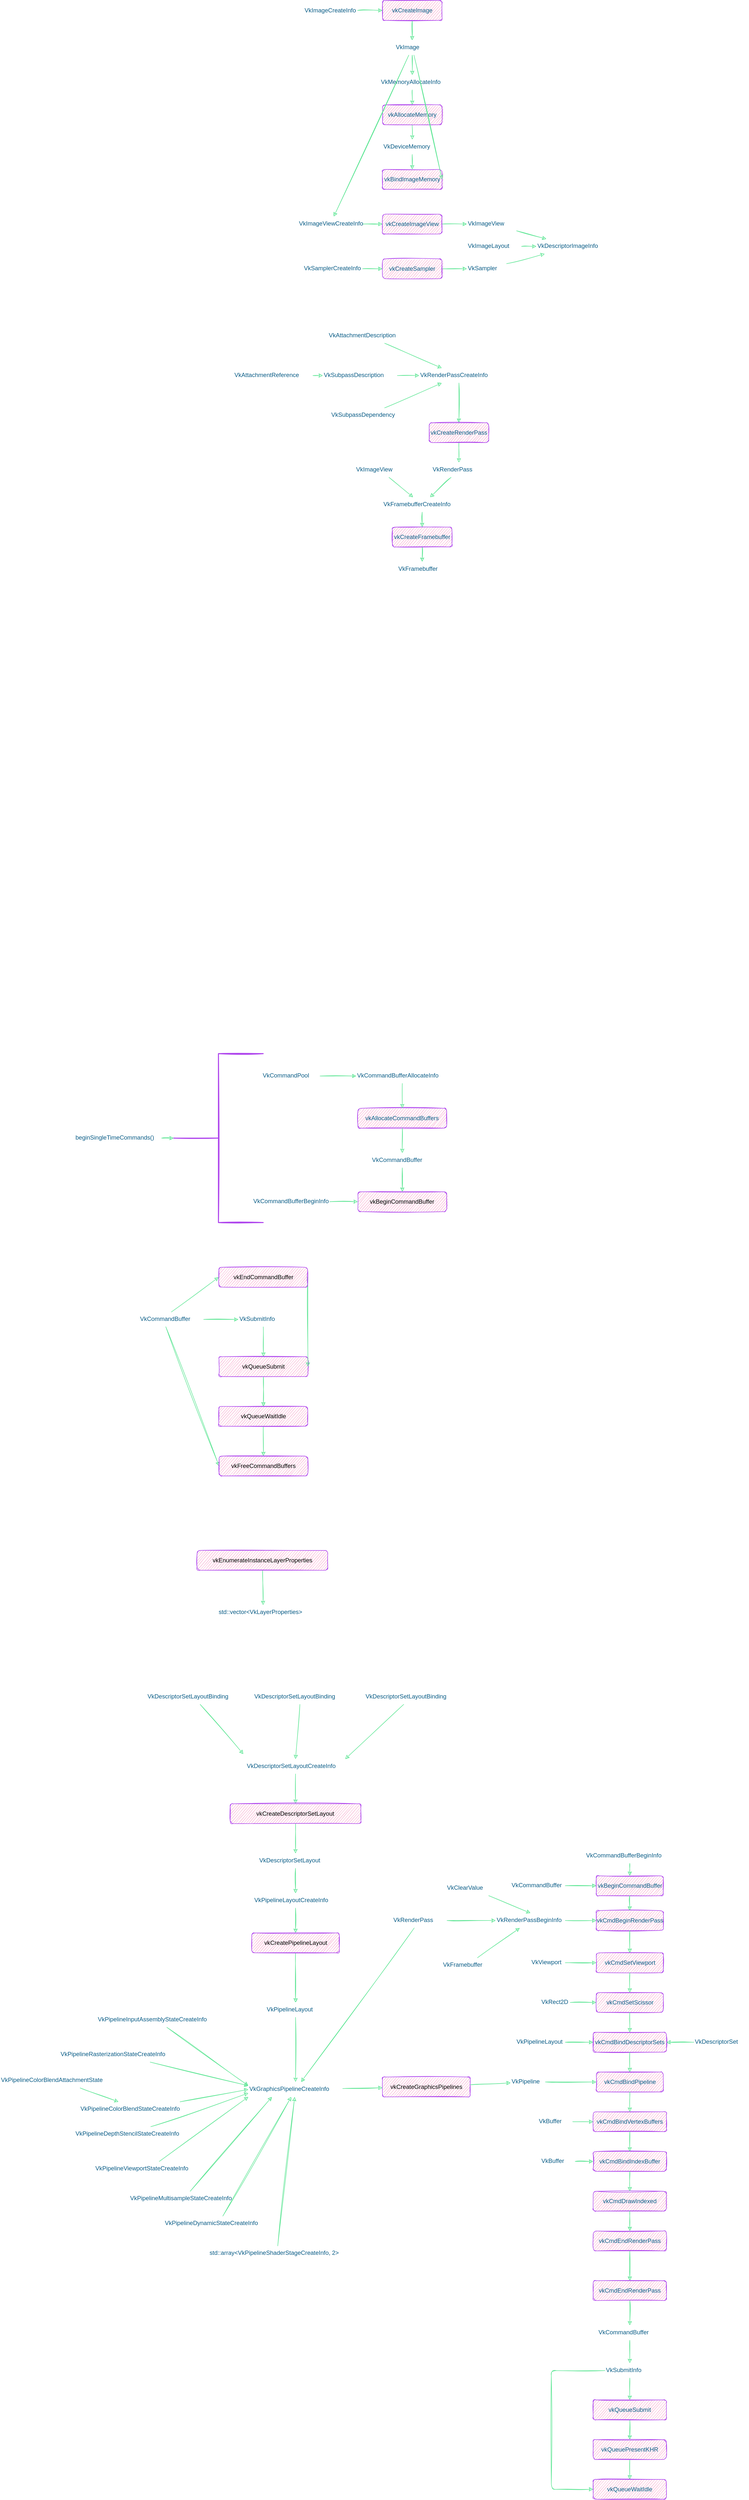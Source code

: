 <mxfile version="17.4.2" type="device"><diagram id="C5RBs43oDa-KdzZeNtuy" name="Page-1"><mxGraphModel dx="2012" dy="1898" grid="1" gridSize="10" guides="1" tooltips="1" connect="1" arrows="1" fold="1" page="1" pageScale="1" pageWidth="827" pageHeight="1169" math="0" shadow="0"><root><mxCell id="WIyWlLk6GJQsqaUBKTNV-0"/><mxCell id="WIyWlLk6GJQsqaUBKTNV-1" parent="WIyWlLk6GJQsqaUBKTNV-0"/><mxCell id="TEi-ad2uuRm-jpx_pzgh-16" style="orthogonalLoop=1;jettySize=auto;html=1;strokeColor=#60E696;fontColor=#095C86;sketch=1;rounded=1;" parent="WIyWlLk6GJQsqaUBKTNV-1" source="WIyWlLk6GJQsqaUBKTNV-3" target="TEi-ad2uuRm-jpx_pzgh-11" edge="1"><mxGeometry relative="1" as="geometry"/></mxCell><mxCell id="WIyWlLk6GJQsqaUBKTNV-3" value="vkCreateImage" style="whiteSpace=wrap;html=1;fontSize=12;glass=0;strokeWidth=1;shadow=0;fillColor=#F694C1;strokeColor=#AF45ED;fontColor=#095C86;rounded=1;sketch=1;" parent="WIyWlLk6GJQsqaUBKTNV-1" vertex="1"><mxGeometry x="250" y="-80" width="120" height="40" as="geometry"/></mxCell><mxCell id="TEi-ad2uuRm-jpx_pzgh-7" style="orthogonalLoop=1;jettySize=auto;html=1;strokeColor=#60E696;fontColor=#095C86;sketch=1;rounded=1;" parent="WIyWlLk6GJQsqaUBKTNV-1" source="WIyWlLk6GJQsqaUBKTNV-7" target="TEi-ad2uuRm-jpx_pzgh-13" edge="1"><mxGeometry relative="1" as="geometry"/></mxCell><mxCell id="WIyWlLk6GJQsqaUBKTNV-7" value="vkAllocateMemory" style="whiteSpace=wrap;html=1;fontSize=12;glass=0;strokeWidth=1;shadow=0;fillColor=#F694C1;strokeColor=#AF45ED;fontColor=#095C86;rounded=1;sketch=1;" parent="WIyWlLk6GJQsqaUBKTNV-1" vertex="1"><mxGeometry x="250" y="130" width="120" height="40" as="geometry"/></mxCell><mxCell id="TEi-ad2uuRm-jpx_pzgh-55" value="" style="orthogonalLoop=1;jettySize=auto;html=1;fontColor=#095C86;strokeColor=#60E696;fillColor=#F694C1;sketch=1;rounded=1;" parent="WIyWlLk6GJQsqaUBKTNV-1" source="WIyWlLk6GJQsqaUBKTNV-11" target="TEi-ad2uuRm-jpx_pzgh-54" edge="1"><mxGeometry relative="1" as="geometry"/></mxCell><mxCell id="WIyWlLk6GJQsqaUBKTNV-11" value="vkCreateImageView" style="whiteSpace=wrap;html=1;fontSize=12;glass=0;strokeWidth=1;shadow=0;fillColor=#F694C1;strokeColor=#AF45ED;fontColor=#095C86;rounded=1;sketch=1;" parent="WIyWlLk6GJQsqaUBKTNV-1" vertex="1"><mxGeometry x="250" y="350" width="120" height="40" as="geometry"/></mxCell><mxCell id="WIyWlLk6GJQsqaUBKTNV-12" value="vkBindImageMemory" style="whiteSpace=wrap;html=1;fontSize=12;glass=0;strokeWidth=1;shadow=0;fillColor=#F694C1;strokeColor=#AF45ED;fontColor=#095C86;rounded=1;sketch=1;" parent="WIyWlLk6GJQsqaUBKTNV-1" vertex="1"><mxGeometry x="250" y="260" width="120" height="40" as="geometry"/></mxCell><mxCell id="TEi-ad2uuRm-jpx_pzgh-1" style="orthogonalLoop=1;jettySize=auto;html=1;strokeColor=#60E696;fontColor=#095C86;sketch=1;rounded=1;" parent="WIyWlLk6GJQsqaUBKTNV-1" source="TEi-ad2uuRm-jpx_pzgh-0" target="WIyWlLk6GJQsqaUBKTNV-3" edge="1"><mxGeometry relative="1" as="geometry"><mxPoint x="220" y="-60" as="sourcePoint"/></mxGeometry></mxCell><mxCell id="TEi-ad2uuRm-jpx_pzgh-0" value="VkImageCreateInfo" style="text;html=1;strokeColor=none;fillColor=none;align=center;verticalAlign=middle;whiteSpace=wrap;fontColor=#095C86;rounded=1;sketch=1;" parent="WIyWlLk6GJQsqaUBKTNV-1" vertex="1"><mxGeometry x="90" y="-75" width="110" height="30" as="geometry"/></mxCell><mxCell id="TEi-ad2uuRm-jpx_pzgh-4" style="orthogonalLoop=1;jettySize=auto;html=1;strokeColor=#60E696;fontColor=#095C86;sketch=1;rounded=1;" parent="WIyWlLk6GJQsqaUBKTNV-1" source="TEi-ad2uuRm-jpx_pzgh-3" target="WIyWlLk6GJQsqaUBKTNV-7" edge="1"><mxGeometry relative="1" as="geometry"/></mxCell><mxCell id="TEi-ad2uuRm-jpx_pzgh-3" value="VkMemoryAllocateInfo" style="text;whiteSpace=wrap;html=1;fontColor=#095C86;rounded=1;sketch=1;" parent="WIyWlLk6GJQsqaUBKTNV-1" vertex="1"><mxGeometry x="245" y="70" width="130" height="30" as="geometry"/></mxCell><mxCell id="TEi-ad2uuRm-jpx_pzgh-10" style="orthogonalLoop=1;jettySize=auto;html=1;strokeColor=#60E696;fontColor=#095C86;sketch=1;rounded=1;" parent="WIyWlLk6GJQsqaUBKTNV-1" source="TEi-ad2uuRm-jpx_pzgh-9" target="WIyWlLk6GJQsqaUBKTNV-11" edge="1"><mxGeometry relative="1" as="geometry"/></mxCell><mxCell id="TEi-ad2uuRm-jpx_pzgh-9" value="VkImageViewCreateInfo" style="text;whiteSpace=wrap;html=1;fontColor=#095C86;rounded=1;sketch=1;" parent="WIyWlLk6GJQsqaUBKTNV-1" vertex="1"><mxGeometry x="80" y="355" width="130" height="30" as="geometry"/></mxCell><mxCell id="TEi-ad2uuRm-jpx_pzgh-18" style="orthogonalLoop=1;jettySize=auto;html=1;entryX=1;entryY=0.5;entryDx=0;entryDy=0;strokeColor=#60E696;fontColor=#095C86;sketch=1;rounded=1;" parent="WIyWlLk6GJQsqaUBKTNV-1" source="TEi-ad2uuRm-jpx_pzgh-11" target="WIyWlLk6GJQsqaUBKTNV-12" edge="1"><mxGeometry relative="1" as="geometry"/></mxCell><mxCell id="TEi-ad2uuRm-jpx_pzgh-49" style="orthogonalLoop=1;jettySize=auto;html=1;strokeColor=#60E696;fontColor=#095C86;sketch=1;rounded=1;" parent="WIyWlLk6GJQsqaUBKTNV-1" source="TEi-ad2uuRm-jpx_pzgh-11" target="TEi-ad2uuRm-jpx_pzgh-3" edge="1"><mxGeometry relative="1" as="geometry"/></mxCell><mxCell id="TEi-ad2uuRm-jpx_pzgh-51" style="orthogonalLoop=1;jettySize=auto;html=1;strokeColor=#60E696;fontColor=#095C86;sketch=1;rounded=1;" parent="WIyWlLk6GJQsqaUBKTNV-1" source="TEi-ad2uuRm-jpx_pzgh-11" target="TEi-ad2uuRm-jpx_pzgh-9" edge="1"><mxGeometry relative="1" as="geometry"/></mxCell><mxCell id="TEi-ad2uuRm-jpx_pzgh-11" value="VkImage" style="text;whiteSpace=wrap;html=1;fontColor=#095C86;rounded=1;sketch=1;" parent="WIyWlLk6GJQsqaUBKTNV-1" vertex="1"><mxGeometry x="275" width="70" height="30" as="geometry"/></mxCell><mxCell id="TEi-ad2uuRm-jpx_pzgh-50" value="" style="orthogonalLoop=1;jettySize=auto;html=1;strokeColor=#60E696;fontColor=#095C86;sketch=1;rounded=1;" parent="WIyWlLk6GJQsqaUBKTNV-1" source="TEi-ad2uuRm-jpx_pzgh-13" target="WIyWlLk6GJQsqaUBKTNV-12" edge="1"><mxGeometry relative="1" as="geometry"/></mxCell><mxCell id="TEi-ad2uuRm-jpx_pzgh-13" value="VkDeviceMemory" style="text;whiteSpace=wrap;html=1;fontColor=#095C86;rounded=1;sketch=1;" parent="WIyWlLk6GJQsqaUBKTNV-1" vertex="1"><mxGeometry x="250" y="200" width="120" height="30" as="geometry"/></mxCell><mxCell id="TEi-ad2uuRm-jpx_pzgh-47" value="" style="orthogonalLoop=1;jettySize=auto;html=1;strokeColor=#60E696;fontColor=#095C86;sketch=1;rounded=1;" parent="WIyWlLk6GJQsqaUBKTNV-1" source="TEi-ad2uuRm-jpx_pzgh-19" target="TEi-ad2uuRm-jpx_pzgh-46" edge="1"><mxGeometry relative="1" as="geometry"/></mxCell><mxCell id="TEi-ad2uuRm-jpx_pzgh-19" value="vkCreateSampler" style="whiteSpace=wrap;html=1;fontSize=12;glass=0;strokeWidth=1;shadow=0;fillColor=#F694C1;strokeColor=#AF45ED;fontColor=#095C86;rounded=1;sketch=1;" parent="WIyWlLk6GJQsqaUBKTNV-1" vertex="1"><mxGeometry x="250" y="440" width="120" height="40" as="geometry"/></mxCell><mxCell id="TEi-ad2uuRm-jpx_pzgh-21" style="orthogonalLoop=1;jettySize=auto;html=1;strokeColor=#60E696;fontColor=#095C86;sketch=1;rounded=1;" parent="WIyWlLk6GJQsqaUBKTNV-1" source="TEi-ad2uuRm-jpx_pzgh-20" target="TEi-ad2uuRm-jpx_pzgh-19" edge="1"><mxGeometry relative="1" as="geometry"/></mxCell><mxCell id="TEi-ad2uuRm-jpx_pzgh-20" value="VkSamplerCreateInfo" style="text;whiteSpace=wrap;html=1;fontColor=#095C86;rounded=1;sketch=1;" parent="WIyWlLk6GJQsqaUBKTNV-1" vertex="1"><mxGeometry x="90" y="445" width="120" height="30" as="geometry"/></mxCell><mxCell id="TEi-ad2uuRm-jpx_pzgh-29" style="orthogonalLoop=1;jettySize=auto;html=1;strokeColor=#60E696;fontColor=#095C86;sketch=1;rounded=1;" parent="WIyWlLk6GJQsqaUBKTNV-1" source="TEi-ad2uuRm-jpx_pzgh-23" target="TEi-ad2uuRm-jpx_pzgh-28" edge="1"><mxGeometry relative="1" as="geometry"/></mxCell><mxCell id="TEi-ad2uuRm-jpx_pzgh-23" value="VkAttachmentDescription" style="text;whiteSpace=wrap;html=1;fontColor=#095C86;rounded=1;sketch=1;" parent="WIyWlLk6GJQsqaUBKTNV-1" vertex="1"><mxGeometry x="140" y="580" width="160" height="30" as="geometry"/></mxCell><mxCell id="TEi-ad2uuRm-jpx_pzgh-33" style="orthogonalLoop=1;jettySize=auto;html=1;strokeColor=#60E696;fontColor=#095C86;sketch=1;rounded=1;" parent="WIyWlLk6GJQsqaUBKTNV-1" source="TEi-ad2uuRm-jpx_pzgh-25" target="TEi-ad2uuRm-jpx_pzgh-26" edge="1"><mxGeometry relative="1" as="geometry"/></mxCell><mxCell id="TEi-ad2uuRm-jpx_pzgh-25" value="VkAttachmentReference" style="text;whiteSpace=wrap;html=1;fontColor=#095C86;rounded=1;sketch=1;" parent="WIyWlLk6GJQsqaUBKTNV-1" vertex="1"><mxGeometry x="-50" y="660" width="160" height="30" as="geometry"/></mxCell><mxCell id="TEi-ad2uuRm-jpx_pzgh-30" style="orthogonalLoop=1;jettySize=auto;html=1;strokeColor=#60E696;fontColor=#095C86;sketch=1;rounded=1;" parent="WIyWlLk6GJQsqaUBKTNV-1" source="TEi-ad2uuRm-jpx_pzgh-26" target="TEi-ad2uuRm-jpx_pzgh-28" edge="1"><mxGeometry relative="1" as="geometry"/></mxCell><mxCell id="TEi-ad2uuRm-jpx_pzgh-26" value="VkSubpassDescription" style="text;whiteSpace=wrap;html=1;fontColor=#095C86;rounded=1;sketch=1;" parent="WIyWlLk6GJQsqaUBKTNV-1" vertex="1"><mxGeometry x="130" y="660" width="150" height="30" as="geometry"/></mxCell><mxCell id="TEi-ad2uuRm-jpx_pzgh-27" value="VkSubpassDependency" style="text;whiteSpace=wrap;html=1;fontColor=#095C86;rounded=1;sketch=1;" parent="WIyWlLk6GJQsqaUBKTNV-1" vertex="1"><mxGeometry x="145" y="740" width="150" height="30" as="geometry"/></mxCell><mxCell id="TEi-ad2uuRm-jpx_pzgh-35" style="orthogonalLoop=1;jettySize=auto;html=1;strokeColor=#60E696;fontColor=#095C86;sketch=1;rounded=1;" parent="WIyWlLk6GJQsqaUBKTNV-1" source="TEi-ad2uuRm-jpx_pzgh-28" target="TEi-ad2uuRm-jpx_pzgh-34" edge="1"><mxGeometry relative="1" as="geometry"/></mxCell><mxCell id="TEi-ad2uuRm-jpx_pzgh-28" value="VkRenderPassCreateInfo" style="text;whiteSpace=wrap;html=1;fontColor=#095C86;rounded=1;sketch=1;" parent="WIyWlLk6GJQsqaUBKTNV-1" vertex="1"><mxGeometry x="324" y="660" width="160" height="30" as="geometry"/></mxCell><mxCell id="TEi-ad2uuRm-jpx_pzgh-32" style="orthogonalLoop=1;jettySize=auto;html=1;strokeColor=#60E696;fontColor=#095C86;sketch=1;rounded=1;" parent="WIyWlLk6GJQsqaUBKTNV-1" source="TEi-ad2uuRm-jpx_pzgh-27" target="TEi-ad2uuRm-jpx_pzgh-28" edge="1"><mxGeometry relative="1" as="geometry"><mxPoint x="315.029" y="810" as="sourcePoint"/></mxGeometry></mxCell><mxCell id="TEi-ad2uuRm-jpx_pzgh-37" style="orthogonalLoop=1;jettySize=auto;html=1;strokeColor=#60E696;fontColor=#095C86;sketch=1;rounded=1;" parent="WIyWlLk6GJQsqaUBKTNV-1" source="TEi-ad2uuRm-jpx_pzgh-34" target="TEi-ad2uuRm-jpx_pzgh-36" edge="1"><mxGeometry relative="1" as="geometry"/></mxCell><mxCell id="TEi-ad2uuRm-jpx_pzgh-34" value="vkCreateRenderPass" style="whiteSpace=wrap;html=1;fontSize=12;glass=0;strokeWidth=1;shadow=0;fillColor=#F694C1;strokeColor=#AF45ED;fontColor=#095C86;rounded=1;sketch=1;" parent="WIyWlLk6GJQsqaUBKTNV-1" vertex="1"><mxGeometry x="344" y="770" width="120" height="40" as="geometry"/></mxCell><mxCell id="TEi-ad2uuRm-jpx_pzgh-41" style="orthogonalLoop=1;jettySize=auto;html=1;strokeColor=#60E696;fontColor=#095C86;sketch=1;rounded=1;" parent="WIyWlLk6GJQsqaUBKTNV-1" source="TEi-ad2uuRm-jpx_pzgh-36" target="TEi-ad2uuRm-jpx_pzgh-39" edge="1"><mxGeometry relative="1" as="geometry"/></mxCell><mxCell id="TEi-ad2uuRm-jpx_pzgh-36" value="VkRenderPass" style="text;whiteSpace=wrap;html=1;fontColor=#095C86;rounded=1;sketch=1;" parent="WIyWlLk6GJQsqaUBKTNV-1" vertex="1"><mxGeometry x="349" y="850" width="110" height="30" as="geometry"/></mxCell><mxCell id="TEi-ad2uuRm-jpx_pzgh-40" style="orthogonalLoop=1;jettySize=auto;html=1;strokeColor=#60E696;fontColor=#095C86;sketch=1;rounded=1;" parent="WIyWlLk6GJQsqaUBKTNV-1" source="TEi-ad2uuRm-jpx_pzgh-38" target="TEi-ad2uuRm-jpx_pzgh-39" edge="1"><mxGeometry relative="1" as="geometry"/></mxCell><mxCell id="TEi-ad2uuRm-jpx_pzgh-38" value="VkImageView" style="text;whiteSpace=wrap;html=1;fontColor=#095C86;rounded=1;sketch=1;" parent="WIyWlLk6GJQsqaUBKTNV-1" vertex="1"><mxGeometry x="195" y="850" width="100" height="30" as="geometry"/></mxCell><mxCell id="TEi-ad2uuRm-jpx_pzgh-43" style="orthogonalLoop=1;jettySize=auto;html=1;strokeColor=#60E696;fontColor=#095C86;sketch=1;rounded=1;" parent="WIyWlLk6GJQsqaUBKTNV-1" source="TEi-ad2uuRm-jpx_pzgh-39" target="TEi-ad2uuRm-jpx_pzgh-42" edge="1"><mxGeometry relative="1" as="geometry"/></mxCell><mxCell id="TEi-ad2uuRm-jpx_pzgh-39" value="VkFramebufferCreateInfo" style="text;whiteSpace=wrap;html=1;fontColor=#095C86;rounded=1;sketch=1;" parent="WIyWlLk6GJQsqaUBKTNV-1" vertex="1"><mxGeometry x="250" y="920" width="160" height="30" as="geometry"/></mxCell><mxCell id="TEi-ad2uuRm-jpx_pzgh-45" value="" style="orthogonalLoop=1;jettySize=auto;html=1;strokeColor=#60E696;fontColor=#095C86;sketch=1;rounded=1;" parent="WIyWlLk6GJQsqaUBKTNV-1" source="TEi-ad2uuRm-jpx_pzgh-42" target="TEi-ad2uuRm-jpx_pzgh-44" edge="1"><mxGeometry relative="1" as="geometry"/></mxCell><mxCell id="TEi-ad2uuRm-jpx_pzgh-42" value="vkCreateFramebuffer" style="whiteSpace=wrap;html=1;fontSize=12;glass=0;strokeWidth=1;shadow=0;fillColor=#F694C1;strokeColor=#AF45ED;fontColor=#095C86;rounded=1;sketch=1;" parent="WIyWlLk6GJQsqaUBKTNV-1" vertex="1"><mxGeometry x="270" y="980" width="120" height="40" as="geometry"/></mxCell><mxCell id="TEi-ad2uuRm-jpx_pzgh-44" value="VkFramebuffer" style="text;whiteSpace=wrap;html=1;fontColor=#095C86;rounded=1;sketch=1;" parent="WIyWlLk6GJQsqaUBKTNV-1" vertex="1"><mxGeometry x="280" y="1050" width="100" height="30" as="geometry"/></mxCell><mxCell id="TEi-ad2uuRm-jpx_pzgh-56" style="orthogonalLoop=1;jettySize=auto;html=1;fontColor=#095C86;strokeColor=#60E696;fillColor=#F694C1;sketch=1;rounded=1;" parent="WIyWlLk6GJQsqaUBKTNV-1" source="TEi-ad2uuRm-jpx_pzgh-46" target="TEi-ad2uuRm-jpx_pzgh-53" edge="1"><mxGeometry relative="1" as="geometry"/></mxCell><mxCell id="TEi-ad2uuRm-jpx_pzgh-46" value="VkSampler" style="text;whiteSpace=wrap;html=1;fontColor=#095C86;rounded=1;sketch=1;" parent="WIyWlLk6GJQsqaUBKTNV-1" vertex="1"><mxGeometry x="420" y="445" width="80" height="30" as="geometry"/></mxCell><mxCell id="TEi-ad2uuRm-jpx_pzgh-53" value="VkDescriptorImageInfo" style="text;whiteSpace=wrap;html=1;fontColor=#095C86;rounded=1;sketch=1;" parent="WIyWlLk6GJQsqaUBKTNV-1" vertex="1"><mxGeometry x="560" y="400" width="150" height="30" as="geometry"/></mxCell><mxCell id="TEi-ad2uuRm-jpx_pzgh-57" style="orthogonalLoop=1;jettySize=auto;html=1;fontColor=#095C86;strokeColor=#60E696;fillColor=#F694C1;sketch=1;rounded=1;" parent="WIyWlLk6GJQsqaUBKTNV-1" source="TEi-ad2uuRm-jpx_pzgh-54" target="TEi-ad2uuRm-jpx_pzgh-53" edge="1"><mxGeometry relative="1" as="geometry"/></mxCell><mxCell id="TEi-ad2uuRm-jpx_pzgh-54" value="VkImageView" style="text;whiteSpace=wrap;html=1;fontColor=#095C86;rounded=1;sketch=1;" parent="WIyWlLk6GJQsqaUBKTNV-1" vertex="1"><mxGeometry x="420" y="355" width="100" height="30" as="geometry"/></mxCell><mxCell id="TEi-ad2uuRm-jpx_pzgh-59" style="orthogonalLoop=1;jettySize=auto;html=1;fontColor=#095C86;strokeColor=#60E696;fillColor=#F694C1;sketch=1;rounded=1;" parent="WIyWlLk6GJQsqaUBKTNV-1" source="TEi-ad2uuRm-jpx_pzgh-58" target="TEi-ad2uuRm-jpx_pzgh-53" edge="1"><mxGeometry relative="1" as="geometry"/></mxCell><mxCell id="TEi-ad2uuRm-jpx_pzgh-58" value="VkImageLayout" style="text;whiteSpace=wrap;html=1;fontColor=#095C86;rounded=1;sketch=1;" parent="WIyWlLk6GJQsqaUBKTNV-1" vertex="1"><mxGeometry x="420" y="400" width="110" height="30" as="geometry"/></mxCell><mxCell id="WR2CY0fvhWlhk6WzGA4d-16" value="" style="group;fontColor=#095C86;sketch=1;rounded=1;" parent="WIyWlLk6GJQsqaUBKTNV-1" vertex="1" connectable="0"><mxGeometry x="-370" y="2040" width="752.51" height="340" as="geometry"/></mxCell><mxCell id="WR2CY0fvhWlhk6WzGA4d-0" value="VkCommandBufferAllocateInfo" style="text;whiteSpace=wrap;html=1;rounded=1;fontColor=#095C86;sketch=1;" parent="WR2CY0fvhWlhk6WzGA4d-16" vertex="1"><mxGeometry x="567.429" y="30" width="185.081" height="30" as="geometry"/></mxCell><mxCell id="WR2CY0fvhWlhk6WzGA4d-1" value="&lt;div style=&quot;text-align: left&quot;&gt;vkAllocateCommandBuffers&lt;br&gt;&lt;/div&gt;" style="whiteSpace=wrap;html=1;fontSize=12;glass=0;strokeWidth=1;shadow=0;fillColor=#F694C1;strokeColor=#AF45ED;fontColor=#095C86;rounded=1;sketch=1;" parent="WR2CY0fvhWlhk6WzGA4d-16" vertex="1"><mxGeometry x="570.468" y="110" width="178.993" height="40" as="geometry"/></mxCell><mxCell id="WR2CY0fvhWlhk6WzGA4d-2" value="" style="orthogonalLoop=1;jettySize=auto;html=1;strokeColor=#60E696;fontColor=#095C86;sketch=1;rounded=1;" parent="WR2CY0fvhWlhk6WzGA4d-16" source="WR2CY0fvhWlhk6WzGA4d-0" target="WR2CY0fvhWlhk6WzGA4d-1" edge="1"><mxGeometry relative="1" as="geometry"/></mxCell><mxCell id="WR2CY0fvhWlhk6WzGA4d-3" value="VkCommandBuffer" style="text;whiteSpace=wrap;html=1;rounded=1;fontColor=#095C86;sketch=1;" parent="WR2CY0fvhWlhk6WzGA4d-16" vertex="1"><mxGeometry x="596.652" y="200" width="126.634" height="30" as="geometry"/></mxCell><mxCell id="WR2CY0fvhWlhk6WzGA4d-4" value="" style="orthogonalLoop=1;jettySize=auto;html=1;strokeColor=#60E696;fontColor=#095C86;sketch=1;rounded=1;" parent="WR2CY0fvhWlhk6WzGA4d-16" source="WR2CY0fvhWlhk6WzGA4d-1" target="WR2CY0fvhWlhk6WzGA4d-3" edge="1"><mxGeometry relative="1" as="geometry"/></mxCell><mxCell id="WR2CY0fvhWlhk6WzGA4d-6" value="" style="orthogonalLoop=1;jettySize=auto;html=1;strokeColor=#60E696;fontColor=#095C86;sketch=1;rounded=1;" parent="WR2CY0fvhWlhk6WzGA4d-16" source="WR2CY0fvhWlhk6WzGA4d-5" target="WR2CY0fvhWlhk6WzGA4d-0" edge="1"><mxGeometry relative="1" as="geometry"/></mxCell><mxCell id="WR2CY0fvhWlhk6WzGA4d-5" value="VkCommandPool" style="text;whiteSpace=wrap;html=1;rounded=1;fontColor=#095C86;sketch=1;" parent="WR2CY0fvhWlhk6WzGA4d-16" vertex="1"><mxGeometry x="377.468" y="30" width="116.893" height="30" as="geometry"/></mxCell><mxCell id="WR2CY0fvhWlhk6WzGA4d-7" value="VkCommandBufferBeginInfo" style="text;whiteSpace=wrap;html=1;fontColor=#095C86;sketch=1;rounded=1;" parent="WR2CY0fvhWlhk6WzGA4d-16" vertex="1"><mxGeometry x="357.986" y="283" width="155.858" height="30" as="geometry"/></mxCell><mxCell id="WR2CY0fvhWlhk6WzGA4d-8" value="&lt;div style=&quot;text-align: left&quot;&gt;&lt;span style=&quot;color: rgb(0 , 0 , 0)&quot;&gt;vkBeginCommandBuffer&lt;/span&gt;&lt;br&gt;&lt;/div&gt;" style="whiteSpace=wrap;html=1;fontSize=12;glass=0;strokeWidth=1;shadow=0;fillColor=#F694C1;strokeColor=#AF45ED;fontColor=#095C86;rounded=1;sketch=1;" parent="WR2CY0fvhWlhk6WzGA4d-16" vertex="1"><mxGeometry x="570.468" y="278" width="178.993" height="40" as="geometry"/></mxCell><mxCell id="WR2CY0fvhWlhk6WzGA4d-9" value="" style="rounded=1;orthogonalLoop=1;jettySize=auto;html=1;strokeColor=#60E696;fontColor=#095C86;sketch=1;" parent="WR2CY0fvhWlhk6WzGA4d-16" source="WR2CY0fvhWlhk6WzGA4d-3" target="WR2CY0fvhWlhk6WzGA4d-8" edge="1"><mxGeometry relative="1" as="geometry"/></mxCell><mxCell id="WR2CY0fvhWlhk6WzGA4d-10" value="" style="rounded=1;orthogonalLoop=1;jettySize=auto;html=1;strokeColor=#60E696;fontColor=#095C86;sketch=1;" parent="WR2CY0fvhWlhk6WzGA4d-16" source="WR2CY0fvhWlhk6WzGA4d-7" target="WR2CY0fvhWlhk6WzGA4d-8" edge="1"><mxGeometry relative="1" as="geometry"/></mxCell><mxCell id="WR2CY0fvhWlhk6WzGA4d-12" value="" style="strokeWidth=2;html=1;shape=mxgraph.flowchart.annotation_2;align=left;labelPosition=right;pointerEvents=1;rounded=1;fillColor=#F694C1;strokeColor=#AF45ED;fontColor=#095C86;sketch=1;" parent="WR2CY0fvhWlhk6WzGA4d-16" vertex="1"><mxGeometry x="199.693" width="180.21" height="340" as="geometry"/></mxCell><mxCell id="WR2CY0fvhWlhk6WzGA4d-15" value="" style="rounded=1;orthogonalLoop=1;jettySize=auto;html=1;strokeColor=#60E696;fontColor=#095C86;sketch=1;" parent="WR2CY0fvhWlhk6WzGA4d-16" source="WR2CY0fvhWlhk6WzGA4d-14" target="WR2CY0fvhWlhk6WzGA4d-12" edge="1"><mxGeometry relative="1" as="geometry"/></mxCell><mxCell id="WR2CY0fvhWlhk6WzGA4d-14" value="beginSingleTimeCommands()" style="text;whiteSpace=wrap;html=1;fontColor=#095C86;sketch=1;rounded=1;" parent="WR2CY0fvhWlhk6WzGA4d-16" vertex="1"><mxGeometry y="155" width="175.34" height="30" as="geometry"/></mxCell><mxCell id="WR2CY0fvhWlhk6WzGA4d-21" value="" style="rounded=1;orthogonalLoop=1;jettySize=auto;html=1;strokeColor=#60E696;fontColor=#095C86;sketch=1;" parent="WIyWlLk6GJQsqaUBKTNV-1" source="WR2CY0fvhWlhk6WzGA4d-17" target="WR2CY0fvhWlhk6WzGA4d-20" edge="1"><mxGeometry relative="1" as="geometry"/></mxCell><mxCell id="WR2CY0fvhWlhk6WzGA4d-17" value="VkSubmitInfo" style="text;whiteSpace=wrap;html=1;fontColor=#095C86;sketch=1;rounded=1;" parent="WIyWlLk6GJQsqaUBKTNV-1" vertex="1"><mxGeometry x="-40" y="2560" width="100" height="30" as="geometry"/></mxCell><mxCell id="WR2CY0fvhWlhk6WzGA4d-19" style="rounded=1;orthogonalLoop=1;jettySize=auto;html=1;entryX=0;entryY=0.5;entryDx=0;entryDy=0;strokeColor=#60E696;fontColor=#095C86;sketch=1;" parent="WIyWlLk6GJQsqaUBKTNV-1" source="WR2CY0fvhWlhk6WzGA4d-18" target="WR2CY0fvhWlhk6WzGA4d-17" edge="1"><mxGeometry relative="1" as="geometry"/></mxCell><mxCell id="WR2CY0fvhWlhk6WzGA4d-26" style="rounded=1;orthogonalLoop=1;jettySize=auto;html=1;entryX=0;entryY=0.5;entryDx=0;entryDy=0;exitX=0.414;exitY=0.994;exitDx=0;exitDy=0;exitPerimeter=0;strokeColor=#60E696;fontColor=#095C86;sketch=1;" parent="WIyWlLk6GJQsqaUBKTNV-1" source="WR2CY0fvhWlhk6WzGA4d-18" target="WR2CY0fvhWlhk6WzGA4d-24" edge="1"><mxGeometry relative="1" as="geometry"/></mxCell><mxCell id="WR2CY0fvhWlhk6WzGA4d-29" style="rounded=1;orthogonalLoop=1;jettySize=auto;html=1;entryX=0;entryY=0.5;entryDx=0;entryDy=0;exitX=0.5;exitY=0;exitDx=0;exitDy=0;strokeColor=#60E696;fontColor=#095C86;sketch=1;" parent="WIyWlLk6GJQsqaUBKTNV-1" source="WR2CY0fvhWlhk6WzGA4d-18" target="WR2CY0fvhWlhk6WzGA4d-27" edge="1"><mxGeometry relative="1" as="geometry"/></mxCell><mxCell id="WR2CY0fvhWlhk6WzGA4d-18" value="VkCommandBuffer" style="text;whiteSpace=wrap;html=1;fontColor=#095C86;sketch=1;rounded=1;" parent="WIyWlLk6GJQsqaUBKTNV-1" vertex="1"><mxGeometry x="-240" y="2560" width="130" height="30" as="geometry"/></mxCell><mxCell id="WR2CY0fvhWlhk6WzGA4d-23" value="" style="rounded=1;orthogonalLoop=1;jettySize=auto;html=1;strokeColor=#60E696;fontColor=#095C86;sketch=1;" parent="WIyWlLk6GJQsqaUBKTNV-1" source="WR2CY0fvhWlhk6WzGA4d-20" target="WR2CY0fvhWlhk6WzGA4d-22" edge="1"><mxGeometry relative="1" as="geometry"/></mxCell><mxCell id="WR2CY0fvhWlhk6WzGA4d-20" value="&lt;div style=&quot;text-align: left&quot;&gt;&lt;font color=&quot;#000000&quot;&gt;vkQueueSubmit&lt;/font&gt;&lt;br&gt;&lt;/div&gt;" style="whiteSpace=wrap;html=1;fontSize=12;glass=0;strokeWidth=1;shadow=0;fillColor=#F694C1;strokeColor=#AF45ED;fontColor=#095C86;rounded=1;sketch=1;" parent="WIyWlLk6GJQsqaUBKTNV-1" vertex="1"><mxGeometry x="-78.992" y="2650" width="178.993" height="40" as="geometry"/></mxCell><mxCell id="WR2CY0fvhWlhk6WzGA4d-25" value="" style="rounded=1;orthogonalLoop=1;jettySize=auto;html=1;strokeColor=#60E696;fontColor=#095C86;sketch=1;" parent="WIyWlLk6GJQsqaUBKTNV-1" source="WR2CY0fvhWlhk6WzGA4d-22" target="WR2CY0fvhWlhk6WzGA4d-24" edge="1"><mxGeometry relative="1" as="geometry"/></mxCell><mxCell id="WR2CY0fvhWlhk6WzGA4d-22" value="&lt;div style=&quot;text-align: left&quot;&gt;&lt;font color=&quot;#000000&quot;&gt;vkQueueWaitIdle&lt;/font&gt;&lt;br&gt;&lt;/div&gt;" style="whiteSpace=wrap;html=1;fontSize=12;glass=0;strokeWidth=1;shadow=0;fillColor=#F694C1;strokeColor=#AF45ED;fontColor=#095C86;rounded=1;sketch=1;" parent="WIyWlLk6GJQsqaUBKTNV-1" vertex="1"><mxGeometry x="-79.492" y="2750" width="178.993" height="40" as="geometry"/></mxCell><mxCell id="WR2CY0fvhWlhk6WzGA4d-24" value="&lt;div style=&quot;text-align: left&quot;&gt;&lt;font color=&quot;#000000&quot;&gt;vkFreeCommandBuffers&lt;/font&gt;&lt;br&gt;&lt;/div&gt;" style="whiteSpace=wrap;html=1;fontSize=12;glass=0;strokeWidth=1;shadow=0;fillColor=#F694C1;strokeColor=#AF45ED;fontColor=#095C86;rounded=1;sketch=1;" parent="WIyWlLk6GJQsqaUBKTNV-1" vertex="1"><mxGeometry x="-78.992" y="2850" width="178.993" height="40" as="geometry"/></mxCell><mxCell id="WR2CY0fvhWlhk6WzGA4d-30" style="rounded=1;orthogonalLoop=1;jettySize=auto;html=1;entryX=1;entryY=0.5;entryDx=0;entryDy=0;exitX=1;exitY=0.5;exitDx=0;exitDy=0;strokeColor=#60E696;fontColor=#095C86;sketch=1;" parent="WIyWlLk6GJQsqaUBKTNV-1" source="WR2CY0fvhWlhk6WzGA4d-27" target="WR2CY0fvhWlhk6WzGA4d-20" edge="1"><mxGeometry relative="1" as="geometry"/></mxCell><mxCell id="WR2CY0fvhWlhk6WzGA4d-27" value="&lt;div style=&quot;text-align: left&quot;&gt;&lt;font color=&quot;#000000&quot;&gt;vkEndCommandBuffer&lt;/font&gt;&lt;br&gt;&lt;/div&gt;" style="whiteSpace=wrap;html=1;fontSize=12;glass=0;strokeWidth=1;shadow=0;fillColor=#F694C1;strokeColor=#AF45ED;fontColor=#095C86;rounded=1;sketch=1;" parent="WIyWlLk6GJQsqaUBKTNV-1" vertex="1"><mxGeometry x="-79.492" y="2470" width="178.993" height="40" as="geometry"/></mxCell><mxCell id="WR2CY0fvhWlhk6WzGA4d-33" value="" style="rounded=1;orthogonalLoop=1;jettySize=auto;html=1;strokeColor=#60E696;fontColor=#095C86;sketch=1;" parent="WIyWlLk6GJQsqaUBKTNV-1" source="WR2CY0fvhWlhk6WzGA4d-31" target="WR2CY0fvhWlhk6WzGA4d-32" edge="1"><mxGeometry relative="1" as="geometry"/></mxCell><mxCell id="WR2CY0fvhWlhk6WzGA4d-31" value="&lt;div style=&quot;text-align: left&quot;&gt;&lt;font color=&quot;#000000&quot;&gt;vkEnumerateInstanceLayerProperties&lt;/font&gt;&lt;br&gt;&lt;/div&gt;" style="whiteSpace=wrap;html=1;fontSize=12;glass=0;strokeWidth=1;shadow=0;fillColor=#F694C1;strokeColor=#AF45ED;fontColor=#095C86;rounded=1;sketch=1;" parent="WIyWlLk6GJQsqaUBKTNV-1" vertex="1"><mxGeometry x="-123.24" y="3040" width="263.24" height="40" as="geometry"/></mxCell><mxCell id="WR2CY0fvhWlhk6WzGA4d-32" value="&amp;nbsp;std::vector&amp;lt;VkLayerProperties&amp;gt;" style="text;whiteSpace=wrap;html=1;fontColor=#095C86;sketch=1;rounded=1;" parent="WIyWlLk6GJQsqaUBKTNV-1" vertex="1"><mxGeometry x="-85" y="3150" width="190" height="30" as="geometry"/></mxCell><mxCell id="tr3gKx3N-pwrfEKY5jU2-5" style="rounded=1;orthogonalLoop=1;jettySize=auto;html=1;entryX=-0.025;entryY=-0.333;entryDx=0;entryDy=0;entryPerimeter=0;strokeColor=#60E696;fontColor=#095C86;fillColor=#F694C1;sketch=1;" parent="WIyWlLk6GJQsqaUBKTNV-1" source="tr3gKx3N-pwrfEKY5jU2-1" target="tr3gKx3N-pwrfEKY5jU2-4" edge="1"><mxGeometry relative="1" as="geometry"/></mxCell><mxCell id="tr3gKx3N-pwrfEKY5jU2-1" value="VkDescriptorSetLayoutBinding" style="text;whiteSpace=wrap;html=1;fontColor=#095C86;sketch=1;rounded=1;" parent="WIyWlLk6GJQsqaUBKTNV-1" vertex="1"><mxGeometry x="-225" y="3320" width="190" height="30" as="geometry"/></mxCell><mxCell id="tr3gKx3N-pwrfEKY5jU2-6" style="rounded=1;orthogonalLoop=1;jettySize=auto;html=1;entryX=0.5;entryY=0;entryDx=0;entryDy=0;strokeColor=#60E696;fontColor=#095C86;sketch=1;" parent="WIyWlLk6GJQsqaUBKTNV-1" source="tr3gKx3N-pwrfEKY5jU2-2" target="tr3gKx3N-pwrfEKY5jU2-4" edge="1"><mxGeometry relative="1" as="geometry"/></mxCell><mxCell id="tr3gKx3N-pwrfEKY5jU2-2" value="VkDescriptorSetLayoutBinding" style="text;whiteSpace=wrap;html=1;fontColor=#095C86;sketch=1;rounded=1;" parent="WIyWlLk6GJQsqaUBKTNV-1" vertex="1"><mxGeometry x="-10" y="3320" width="190" height="30" as="geometry"/></mxCell><mxCell id="tr3gKx3N-pwrfEKY5jU2-7" style="rounded=1;orthogonalLoop=1;jettySize=auto;html=1;entryX=1;entryY=0;entryDx=0;entryDy=0;strokeColor=#60E696;fontColor=#095C86;sketch=1;" parent="WIyWlLk6GJQsqaUBKTNV-1" source="tr3gKx3N-pwrfEKY5jU2-3" target="tr3gKx3N-pwrfEKY5jU2-4" edge="1"><mxGeometry relative="1" as="geometry"/></mxCell><mxCell id="tr3gKx3N-pwrfEKY5jU2-3" value="VkDescriptorSetLayoutBinding" style="text;whiteSpace=wrap;html=1;fontColor=#095C86;sketch=1;rounded=1;" parent="WIyWlLk6GJQsqaUBKTNV-1" vertex="1"><mxGeometry x="213.75" y="3320" width="190" height="30" as="geometry"/></mxCell><mxCell id="tr3gKx3N-pwrfEKY5jU2-9" value="" style="rounded=1;orthogonalLoop=1;jettySize=auto;html=1;fontColor=#095C86;strokeColor=#60E696;fillColor=#F694C1;sketch=1;" parent="WIyWlLk6GJQsqaUBKTNV-1" source="tr3gKx3N-pwrfEKY5jU2-4" target="tr3gKx3N-pwrfEKY5jU2-8" edge="1"><mxGeometry relative="1" as="geometry"/></mxCell><mxCell id="tr3gKx3N-pwrfEKY5jU2-4" value="VkDescriptorSetLayoutCreateInfo" style="text;whiteSpace=wrap;html=1;fontColor=#095C86;sketch=1;rounded=1;" parent="WIyWlLk6GJQsqaUBKTNV-1" vertex="1"><mxGeometry x="-25" y="3460" width="200" height="30" as="geometry"/></mxCell><mxCell id="tr3gKx3N-pwrfEKY5jU2-11" value="" style="rounded=1;orthogonalLoop=1;jettySize=auto;html=1;fontColor=#095C86;strokeColor=#60E696;fillColor=#F694C1;sketch=1;" parent="WIyWlLk6GJQsqaUBKTNV-1" source="tr3gKx3N-pwrfEKY5jU2-8" target="tr3gKx3N-pwrfEKY5jU2-10" edge="1"><mxGeometry relative="1" as="geometry"/></mxCell><mxCell id="tr3gKx3N-pwrfEKY5jU2-8" value="&lt;div style=&quot;text-align: left&quot;&gt;&lt;font color=&quot;#000000&quot;&gt;vkCreateDescriptorSetLayout&lt;/font&gt;&lt;br&gt;&lt;/div&gt;" style="whiteSpace=wrap;html=1;fontSize=12;glass=0;strokeWidth=1;shadow=0;fillColor=#F694C1;strokeColor=#AF45ED;fontColor=#095C86;rounded=1;sketch=1;" parent="WIyWlLk6GJQsqaUBKTNV-1" vertex="1"><mxGeometry x="-56.62" y="3550" width="263.24" height="40" as="geometry"/></mxCell><mxCell id="tr3gKx3N-pwrfEKY5jU2-13" value="" style="rounded=1;orthogonalLoop=1;jettySize=auto;html=1;fontColor=#095C86;strokeColor=#60E696;fillColor=#F694C1;sketch=1;" parent="WIyWlLk6GJQsqaUBKTNV-1" source="tr3gKx3N-pwrfEKY5jU2-10" target="tr3gKx3N-pwrfEKY5jU2-12" edge="1"><mxGeometry relative="1" as="geometry"/></mxCell><mxCell id="tr3gKx3N-pwrfEKY5jU2-10" value="VkDescriptorSetLayout" style="text;whiteSpace=wrap;html=1;fontColor=#095C86;sketch=1;rounded=1;" parent="WIyWlLk6GJQsqaUBKTNV-1" vertex="1"><mxGeometry y="3650" width="150" height="30" as="geometry"/></mxCell><mxCell id="tr3gKx3N-pwrfEKY5jU2-15" value="" style="rounded=1;orthogonalLoop=1;jettySize=auto;html=1;fontColor=#095C86;strokeColor=#60E696;fillColor=#F694C1;sketch=1;" parent="WIyWlLk6GJQsqaUBKTNV-1" source="tr3gKx3N-pwrfEKY5jU2-12" target="tr3gKx3N-pwrfEKY5jU2-14" edge="1"><mxGeometry relative="1" as="geometry"/></mxCell><mxCell id="tr3gKx3N-pwrfEKY5jU2-12" value="VkPipelineLayoutCreateInfo" style="text;whiteSpace=wrap;html=1;fontColor=#095C86;sketch=1;rounded=1;" parent="WIyWlLk6GJQsqaUBKTNV-1" vertex="1"><mxGeometry x="-10" y="3730" width="170" height="30" as="geometry"/></mxCell><mxCell id="tr3gKx3N-pwrfEKY5jU2-17" value="" style="rounded=1;orthogonalLoop=1;jettySize=auto;html=1;fontColor=#095C86;strokeColor=#60E696;fillColor=#F694C1;sketch=1;" parent="WIyWlLk6GJQsqaUBKTNV-1" source="tr3gKx3N-pwrfEKY5jU2-14" target="tr3gKx3N-pwrfEKY5jU2-16" edge="1"><mxGeometry relative="1" as="geometry"/></mxCell><mxCell id="tr3gKx3N-pwrfEKY5jU2-14" value="&lt;div style=&quot;text-align: left&quot;&gt;&lt;font color=&quot;#000000&quot;&gt;vkCreatePipelineLayout&lt;/font&gt;&lt;br&gt;&lt;/div&gt;" style="whiteSpace=wrap;html=1;fontSize=12;glass=0;strokeWidth=1;shadow=0;fillColor=#F694C1;strokeColor=#AF45ED;fontColor=#095C86;rounded=1;sketch=1;" parent="WIyWlLk6GJQsqaUBKTNV-1" vertex="1"><mxGeometry x="-13.31" y="3810" width="176.62" height="40" as="geometry"/></mxCell><mxCell id="tr3gKx3N-pwrfEKY5jU2-19" value="" style="rounded=1;orthogonalLoop=1;jettySize=auto;html=1;fontColor=#095C86;strokeColor=#60E696;fillColor=#F694C1;sketch=1;" parent="WIyWlLk6GJQsqaUBKTNV-1" source="tr3gKx3N-pwrfEKY5jU2-16" target="tr3gKx3N-pwrfEKY5jU2-18" edge="1"><mxGeometry relative="1" as="geometry"/></mxCell><mxCell id="tr3gKx3N-pwrfEKY5jU2-16" value="VkPipelineLayout" style="text;whiteSpace=wrap;html=1;fontColor=#095C86;sketch=1;rounded=1;" parent="WIyWlLk6GJQsqaUBKTNV-1" vertex="1"><mxGeometry x="15" y="3950" width="120" height="30" as="geometry"/></mxCell><mxCell id="JdjUcPLoqRIpdBFXccYv-18" value="" style="edgeStyle=none;rounded=1;sketch=1;orthogonalLoop=1;jettySize=auto;html=1;fontColor=#095C86;strokeColor=#60E696;fillColor=#F694C1;" edge="1" parent="WIyWlLk6GJQsqaUBKTNV-1" source="tr3gKx3N-pwrfEKY5jU2-18" target="JdjUcPLoqRIpdBFXccYv-17"><mxGeometry relative="1" as="geometry"/></mxCell><mxCell id="tr3gKx3N-pwrfEKY5jU2-18" value="VkGraphicsPipelineCreateInfo" style="text;whiteSpace=wrap;html=1;fontColor=#095C86;sketch=1;rounded=1;" parent="WIyWlLk6GJQsqaUBKTNV-1" vertex="1"><mxGeometry x="-20" y="4110" width="190" height="30" as="geometry"/></mxCell><mxCell id="tr3gKx3N-pwrfEKY5jU2-21" style="rounded=1;orthogonalLoop=1;jettySize=auto;html=1;fontColor=#095C86;strokeColor=#60E696;fillColor=#F694C1;sketch=1;" parent="WIyWlLk6GJQsqaUBKTNV-1" source="JdjUcPLoqRIpdBFXccYv-33" target="tr3gKx3N-pwrfEKY5jU2-18" edge="1"><mxGeometry relative="1" as="geometry"><mxPoint x="204.875" y="3980" as="sourcePoint"/></mxGeometry></mxCell><mxCell id="kHlvx2J45uXukWggamYJ-1" style="rounded=1;orthogonalLoop=1;jettySize=auto;html=1;entryX=0;entryY=0.25;entryDx=0;entryDy=0;strokeColor=#60E696;fontColor=#095C86;sketch=1;" parent="WIyWlLk6GJQsqaUBKTNV-1" source="kHlvx2J45uXukWggamYJ-0" target="tr3gKx3N-pwrfEKY5jU2-18" edge="1"><mxGeometry relative="1" as="geometry"/></mxCell><mxCell id="kHlvx2J45uXukWggamYJ-0" value="VkPipelineInputAssemblyStateCreateInfo" style="text;whiteSpace=wrap;html=1;fontColor=#095C86;sketch=1;rounded=1;" parent="WIyWlLk6GJQsqaUBKTNV-1" vertex="1"><mxGeometry x="-325" y="3970" width="240" height="30" as="geometry"/></mxCell><mxCell id="JdjUcPLoqRIpdBFXccYv-1" style="rounded=1;sketch=1;orthogonalLoop=1;jettySize=auto;html=1;entryX=0;entryY=0.25;entryDx=0;entryDy=0;fontColor=#095C86;strokeColor=#60E696;fillColor=#F694C1;" edge="1" parent="WIyWlLk6GJQsqaUBKTNV-1" source="JdjUcPLoqRIpdBFXccYv-0" target="tr3gKx3N-pwrfEKY5jU2-18"><mxGeometry relative="1" as="geometry"/></mxCell><mxCell id="JdjUcPLoqRIpdBFXccYv-0" value="VkPipelineRasterizationStateCreateInfo" style="text;whiteSpace=wrap;html=1;fontColor=#095C86;sketch=1;rounded=1;" vertex="1" parent="WIyWlLk6GJQsqaUBKTNV-1"><mxGeometry x="-400" y="4040" width="240" height="30" as="geometry"/></mxCell><mxCell id="JdjUcPLoqRIpdBFXccYv-5" value="" style="rounded=1;sketch=1;orthogonalLoop=1;jettySize=auto;html=1;fontColor=#095C86;strokeColor=#60E696;fillColor=#F694C1;" edge="1" parent="WIyWlLk6GJQsqaUBKTNV-1" source="JdjUcPLoqRIpdBFXccYv-2" target="JdjUcPLoqRIpdBFXccYv-4"><mxGeometry relative="1" as="geometry"/></mxCell><mxCell id="JdjUcPLoqRIpdBFXccYv-2" value="VkPipelineColorBlendAttachmentState" style="text;whiteSpace=wrap;html=1;fontColor=#095C86;sketch=1;rounded=1;" vertex="1" parent="WIyWlLk6GJQsqaUBKTNV-1"><mxGeometry x="-520" y="4092" width="240" height="30" as="geometry"/></mxCell><mxCell id="JdjUcPLoqRIpdBFXccYv-6" style="rounded=1;sketch=1;orthogonalLoop=1;jettySize=auto;html=1;entryX=0;entryY=0.5;entryDx=0;entryDy=0;fontColor=#095C86;strokeColor=#60E696;fillColor=#F694C1;" edge="1" parent="WIyWlLk6GJQsqaUBKTNV-1" source="JdjUcPLoqRIpdBFXccYv-4" target="tr3gKx3N-pwrfEKY5jU2-18"><mxGeometry relative="1" as="geometry"/></mxCell><mxCell id="JdjUcPLoqRIpdBFXccYv-4" value="VkPipelineColorBlendStateCreateInfo" style="text;whiteSpace=wrap;html=1;fontColor=#095C86;sketch=1;rounded=1;" vertex="1" parent="WIyWlLk6GJQsqaUBKTNV-1"><mxGeometry x="-360" y="4150" width="240" height="30" as="geometry"/></mxCell><mxCell id="JdjUcPLoqRIpdBFXccYv-8" style="edgeStyle=none;rounded=1;sketch=1;orthogonalLoop=1;jettySize=auto;html=1;entryX=0;entryY=0.75;entryDx=0;entryDy=0;fontColor=#095C86;strokeColor=#60E696;fillColor=#F694C1;" edge="1" parent="WIyWlLk6GJQsqaUBKTNV-1" source="JdjUcPLoqRIpdBFXccYv-7" target="tr3gKx3N-pwrfEKY5jU2-18"><mxGeometry relative="1" as="geometry"/></mxCell><mxCell id="JdjUcPLoqRIpdBFXccYv-7" value="VkPipelineDepthStencilStateCreateInfo" style="text;whiteSpace=wrap;html=1;fontColor=#095C86;sketch=1;rounded=1;" vertex="1" parent="WIyWlLk6GJQsqaUBKTNV-1"><mxGeometry x="-370" y="4200" width="220" height="30" as="geometry"/></mxCell><mxCell id="JdjUcPLoqRIpdBFXccYv-10" style="edgeStyle=none;rounded=1;sketch=1;orthogonalLoop=1;jettySize=auto;html=1;fontColor=#095C86;strokeColor=#60E696;fillColor=#F694C1;entryX=0;entryY=1;entryDx=0;entryDy=0;" edge="1" parent="WIyWlLk6GJQsqaUBKTNV-1" source="JdjUcPLoqRIpdBFXccYv-9" target="tr3gKx3N-pwrfEKY5jU2-18"><mxGeometry relative="1" as="geometry"/></mxCell><mxCell id="JdjUcPLoqRIpdBFXccYv-9" value="VkPipelineViewportStateCreateInfo" style="text;whiteSpace=wrap;html=1;fontColor=#095C86;sketch=1;rounded=1;" vertex="1" parent="WIyWlLk6GJQsqaUBKTNV-1"><mxGeometry x="-330" y="4270" width="220" height="30" as="geometry"/></mxCell><mxCell id="JdjUcPLoqRIpdBFXccYv-12" style="edgeStyle=none;rounded=1;sketch=1;orthogonalLoop=1;jettySize=auto;html=1;fontColor=#095C86;strokeColor=#60E696;fillColor=#F694C1;entryX=0.25;entryY=1;entryDx=0;entryDy=0;" edge="1" parent="WIyWlLk6GJQsqaUBKTNV-1" source="JdjUcPLoqRIpdBFXccYv-11" target="tr3gKx3N-pwrfEKY5jU2-18"><mxGeometry relative="1" as="geometry"/></mxCell><mxCell id="JdjUcPLoqRIpdBFXccYv-11" value="VkPipelineMultisampleStateCreateInfo" style="text;whiteSpace=wrap;html=1;fontColor=#095C86;sketch=1;rounded=1;" vertex="1" parent="WIyWlLk6GJQsqaUBKTNV-1"><mxGeometry x="-260" y="4330" width="220" height="30" as="geometry"/></mxCell><mxCell id="JdjUcPLoqRIpdBFXccYv-14" style="edgeStyle=none;rounded=1;sketch=1;orthogonalLoop=1;jettySize=auto;html=1;fontColor=#095C86;strokeColor=#60E696;fillColor=#F694C1;" edge="1" parent="WIyWlLk6GJQsqaUBKTNV-1" source="JdjUcPLoqRIpdBFXccYv-13" target="tr3gKx3N-pwrfEKY5jU2-18"><mxGeometry relative="1" as="geometry"/></mxCell><mxCell id="JdjUcPLoqRIpdBFXccYv-13" value="VkPipelineDynamicStateCreateInfo" style="text;whiteSpace=wrap;html=1;fontColor=#095C86;sketch=1;rounded=1;" vertex="1" parent="WIyWlLk6GJQsqaUBKTNV-1"><mxGeometry x="-190" y="4380" width="220" height="30" as="geometry"/></mxCell><mxCell id="JdjUcPLoqRIpdBFXccYv-16" style="edgeStyle=none;rounded=1;sketch=1;orthogonalLoop=1;jettySize=auto;html=1;fontColor=#095C86;strokeColor=#60E696;fillColor=#F694C1;" edge="1" parent="WIyWlLk6GJQsqaUBKTNV-1" source="JdjUcPLoqRIpdBFXccYv-15" target="tr3gKx3N-pwrfEKY5jU2-18"><mxGeometry relative="1" as="geometry"/></mxCell><mxCell id="JdjUcPLoqRIpdBFXccYv-15" value="std::array&amp;lt;VkPipelineShaderStageCreateInfo, 2&amp;gt;" style="text;whiteSpace=wrap;html=1;fontColor=#095C86;sketch=1;rounded=1;" vertex="1" parent="WIyWlLk6GJQsqaUBKTNV-1"><mxGeometry x="-100" y="4440" width="275" height="30" as="geometry"/></mxCell><mxCell id="JdjUcPLoqRIpdBFXccYv-21" style="edgeStyle=none;rounded=1;sketch=1;orthogonalLoop=1;jettySize=auto;html=1;fontColor=#095C86;strokeColor=#60E696;fillColor=#F694C1;" edge="1" parent="WIyWlLk6GJQsqaUBKTNV-1" source="JdjUcPLoqRIpdBFXccYv-17" target="JdjUcPLoqRIpdBFXccYv-20"><mxGeometry relative="1" as="geometry"/></mxCell><mxCell id="JdjUcPLoqRIpdBFXccYv-17" value="&lt;div style=&quot;text-align: left&quot;&gt;&lt;font color=&quot;#000000&quot;&gt;vkCreateGraphicsPipelines&lt;/font&gt;&lt;br&gt;&lt;/div&gt;" style="whiteSpace=wrap;html=1;fontSize=12;glass=0;strokeWidth=1;shadow=0;fillColor=#F694C1;strokeColor=#AF45ED;fontColor=#095C86;rounded=1;sketch=1;" vertex="1" parent="WIyWlLk6GJQsqaUBKTNV-1"><mxGeometry x="250" y="4100" width="176.62" height="40" as="geometry"/></mxCell><mxCell id="JdjUcPLoqRIpdBFXccYv-22" value="" style="edgeStyle=none;rounded=1;sketch=1;orthogonalLoop=1;jettySize=auto;html=1;fontColor=#095C86;strokeColor=#60E696;fillColor=#F694C1;entryX=0;entryY=0.5;entryDx=0;entryDy=0;" edge="1" parent="WIyWlLk6GJQsqaUBKTNV-1" source="JdjUcPLoqRIpdBFXccYv-20" target="JdjUcPLoqRIpdBFXccYv-50"><mxGeometry relative="1" as="geometry"><mxPoint x="546.69" y="4115.0" as="targetPoint"/></mxGeometry></mxCell><mxCell id="JdjUcPLoqRIpdBFXccYv-20" value="VkPipeline" style="text;whiteSpace=wrap;html=1;fontColor=#095C86;sketch=1;rounded=1;" vertex="1" parent="WIyWlLk6GJQsqaUBKTNV-1"><mxGeometry x="508" y="4095" width="70" height="30" as="geometry"/></mxCell><mxCell id="JdjUcPLoqRIpdBFXccYv-24" value="VkCommandBufferBeginInfo" style="text;whiteSpace=wrap;html=1;fontColor=#095C86;rounded=1;sketch=1;" vertex="1" parent="WIyWlLk6GJQsqaUBKTNV-1"><mxGeometry x="658" y="3640" width="180" height="30" as="geometry"/></mxCell><mxCell id="JdjUcPLoqRIpdBFXccYv-26" value="VkCommandBuffer" style="text;whiteSpace=wrap;html=1;fontColor=#095C86;rounded=1;sketch=1;" vertex="1" parent="WIyWlLk6GJQsqaUBKTNV-1"><mxGeometry x="508" y="3700" width="110" height="30" as="geometry"/></mxCell><mxCell id="JdjUcPLoqRIpdBFXccYv-29" value="VkRenderPassBeginInfo" style="text;whiteSpace=wrap;html=1;fontColor=#095C86;rounded=1;sketch=1;" vertex="1" parent="WIyWlLk6GJQsqaUBKTNV-1"><mxGeometry x="478" y="3770" width="140" height="30" as="geometry"/></mxCell><mxCell id="JdjUcPLoqRIpdBFXccYv-30" style="orthogonalLoop=1;jettySize=auto;html=1;fontColor=#095C86;strokeColor=#60E696;fillColor=#F694C1;entryX=0.5;entryY=0;entryDx=0;entryDy=0;sketch=1;rounded=1;" edge="1" parent="WIyWlLk6GJQsqaUBKTNV-1" source="JdjUcPLoqRIpdBFXccYv-31" target="JdjUcPLoqRIpdBFXccYv-29"><mxGeometry relative="1" as="geometry"/></mxCell><mxCell id="JdjUcPLoqRIpdBFXccYv-31" value="VkClearValue" style="text;whiteSpace=wrap;html=1;fontColor=#095C86;rounded=1;sketch=1;" vertex="1" parent="WIyWlLk6GJQsqaUBKTNV-1"><mxGeometry x="378" y="3705" width="100" height="30" as="geometry"/></mxCell><mxCell id="JdjUcPLoqRIpdBFXccYv-32" style="orthogonalLoop=1;jettySize=auto;html=1;fontColor=#095C86;strokeColor=#60E696;fillColor=#F694C1;sketch=1;rounded=1;" edge="1" parent="WIyWlLk6GJQsqaUBKTNV-1" source="JdjUcPLoqRIpdBFXccYv-33" target="JdjUcPLoqRIpdBFXccYv-29"><mxGeometry relative="1" as="geometry"/></mxCell><mxCell id="JdjUcPLoqRIpdBFXccYv-33" value="VkRenderPass" style="text;whiteSpace=wrap;html=1;fontColor=#095C86;rounded=1;sketch=1;" vertex="1" parent="WIyWlLk6GJQsqaUBKTNV-1"><mxGeometry x="270" y="3770" width="110" height="30" as="geometry"/></mxCell><mxCell id="JdjUcPLoqRIpdBFXccYv-34" style="orthogonalLoop=1;jettySize=auto;html=1;fontColor=#095C86;strokeColor=#60E696;fillColor=#F694C1;sketch=1;rounded=1;" edge="1" parent="WIyWlLk6GJQsqaUBKTNV-1" source="JdjUcPLoqRIpdBFXccYv-35" target="JdjUcPLoqRIpdBFXccYv-29"><mxGeometry relative="1" as="geometry"/></mxCell><mxCell id="JdjUcPLoqRIpdBFXccYv-35" value="VkFramebuffer" style="text;whiteSpace=wrap;html=1;fontColor=#095C86;rounded=1;sketch=1;" vertex="1" parent="WIyWlLk6GJQsqaUBKTNV-1"><mxGeometry x="370" y="3860" width="100" height="30" as="geometry"/></mxCell><mxCell id="JdjUcPLoqRIpdBFXccYv-36" value="&lt;span style=&quot;text-align: left&quot;&gt;vkBeginCommandBuffer&lt;/span&gt;" style="whiteSpace=wrap;html=1;fontSize=12;glass=0;strokeWidth=1;shadow=0;fillColor=#F694C1;strokeColor=#AF45ED;fontColor=#095C86;rounded=1;sketch=1;" vertex="1" parent="WIyWlLk6GJQsqaUBKTNV-1"><mxGeometry x="680.5" y="3695" width="135" height="40" as="geometry"/></mxCell><mxCell id="JdjUcPLoqRIpdBFXccYv-23" value="" style="orthogonalLoop=1;jettySize=auto;html=1;fontColor=#095C86;strokeColor=#60E696;fillColor=#F694C1;sketch=1;rounded=1;" edge="1" parent="WIyWlLk6GJQsqaUBKTNV-1" source="JdjUcPLoqRIpdBFXccYv-24" target="JdjUcPLoqRIpdBFXccYv-36"><mxGeometry relative="1" as="geometry"><mxPoint x="748" y="3700" as="targetPoint"/></mxGeometry></mxCell><mxCell id="JdjUcPLoqRIpdBFXccYv-25" value="" style="orthogonalLoop=1;jettySize=auto;html=1;fontColor=#095C86;strokeColor=#60E696;fillColor=#F694C1;sketch=1;rounded=1;" edge="1" parent="WIyWlLk6GJQsqaUBKTNV-1" source="JdjUcPLoqRIpdBFXccYv-26" target="JdjUcPLoqRIpdBFXccYv-36"><mxGeometry relative="1" as="geometry"><mxPoint x="668" y="3715" as="targetPoint"/></mxGeometry></mxCell><mxCell id="JdjUcPLoqRIpdBFXccYv-38" value="&lt;span style=&quot;text-align: left&quot;&gt;vkCmdBeginRenderPass&lt;/span&gt;" style="whiteSpace=wrap;html=1;fontSize=12;glass=0;strokeWidth=1;shadow=0;fillColor=#F694C1;strokeColor=#AF45ED;fontColor=#095C86;rounded=1;sketch=1;" vertex="1" parent="WIyWlLk6GJQsqaUBKTNV-1"><mxGeometry x="680.5" y="3765" width="135" height="40" as="geometry"/></mxCell><mxCell id="JdjUcPLoqRIpdBFXccYv-28" value="" style="orthogonalLoop=1;jettySize=auto;html=1;fontColor=#095C86;strokeColor=#60E696;fillColor=#F694C1;sketch=1;rounded=1;" edge="1" parent="WIyWlLk6GJQsqaUBKTNV-1" source="JdjUcPLoqRIpdBFXccYv-29" target="JdjUcPLoqRIpdBFXccYv-38"><mxGeometry relative="1" as="geometry"><mxPoint x="672" y="3785" as="targetPoint"/></mxGeometry></mxCell><mxCell id="JdjUcPLoqRIpdBFXccYv-27" value="" style="orthogonalLoop=1;jettySize=auto;html=1;fontColor=#095C86;strokeColor=#60E696;fillColor=#F694C1;sketch=1;rounded=1;" edge="1" parent="WIyWlLk6GJQsqaUBKTNV-1" source="JdjUcPLoqRIpdBFXccYv-36" target="JdjUcPLoqRIpdBFXccYv-38"><mxGeometry relative="1" as="geometry"><mxPoint x="748" y="3730" as="sourcePoint"/><mxPoint x="752" y="3770" as="targetPoint"/></mxGeometry></mxCell><mxCell id="JdjUcPLoqRIpdBFXccYv-40" value="&lt;span style=&quot;text-align: left&quot;&gt;vkCmdSetViewport&lt;/span&gt;" style="whiteSpace=wrap;html=1;fontSize=12;glass=0;strokeWidth=1;shadow=0;fillColor=#F694C1;strokeColor=#AF45ED;fontColor=#095C86;rounded=1;sketch=1;" vertex="1" parent="WIyWlLk6GJQsqaUBKTNV-1"><mxGeometry x="680.5" y="3850" width="135" height="40" as="geometry"/></mxCell><mxCell id="JdjUcPLoqRIpdBFXccYv-37" value="" style="orthogonalLoop=1;jettySize=auto;html=1;fontColor=#095C86;strokeColor=#60E696;fillColor=#F694C1;sketch=1;rounded=1;" edge="1" parent="WIyWlLk6GJQsqaUBKTNV-1" source="JdjUcPLoqRIpdBFXccYv-38" target="JdjUcPLoqRIpdBFXccYv-40"><mxGeometry relative="1" as="geometry"/></mxCell><mxCell id="JdjUcPLoqRIpdBFXccYv-41" value="" style="orthogonalLoop=1;jettySize=auto;html=1;fontColor=#095C86;strokeColor=#60E696;fillColor=#F694C1;sketch=1;rounded=1;" edge="1" parent="WIyWlLk6GJQsqaUBKTNV-1" source="JdjUcPLoqRIpdBFXccYv-42" target="JdjUcPLoqRIpdBFXccYv-40"><mxGeometry relative="1" as="geometry"/></mxCell><mxCell id="JdjUcPLoqRIpdBFXccYv-42" value="VkViewport" style="text;whiteSpace=wrap;html=1;fontColor=#095C86;rounded=1;sketch=1;" vertex="1" parent="WIyWlLk6GJQsqaUBKTNV-1"><mxGeometry x="548" y="3855" width="70" height="30" as="geometry"/></mxCell><mxCell id="JdjUcPLoqRIpdBFXccYv-44" value="&lt;div style=&quot;text-align: left&quot;&gt;&lt;span&gt;vkCmdSetScissor&lt;/span&gt;&lt;/div&gt;" style="whiteSpace=wrap;html=1;fontSize=12;glass=0;strokeWidth=1;shadow=0;fillColor=#F694C1;strokeColor=#AF45ED;fontColor=#095C86;rounded=1;sketch=1;" vertex="1" parent="WIyWlLk6GJQsqaUBKTNV-1"><mxGeometry x="680.5" y="3930" width="135" height="40" as="geometry"/></mxCell><mxCell id="JdjUcPLoqRIpdBFXccYv-39" value="" style="orthogonalLoop=1;jettySize=auto;html=1;fontColor=#095C86;strokeColor=#60E696;fillColor=#F694C1;sketch=1;rounded=1;" edge="1" parent="WIyWlLk6GJQsqaUBKTNV-1" source="JdjUcPLoqRIpdBFXccYv-40" target="JdjUcPLoqRIpdBFXccYv-44"><mxGeometry relative="1" as="geometry"/></mxCell><mxCell id="JdjUcPLoqRIpdBFXccYv-45" value="" style="orthogonalLoop=1;jettySize=auto;html=1;fontColor=#095C86;strokeColor=#60E696;fillColor=#F694C1;sketch=1;rounded=1;" edge="1" parent="WIyWlLk6GJQsqaUBKTNV-1" source="JdjUcPLoqRIpdBFXccYv-46" target="JdjUcPLoqRIpdBFXccYv-44"><mxGeometry relative="1" as="geometry"/></mxCell><mxCell id="JdjUcPLoqRIpdBFXccYv-46" value="VkRect2D" style="text;whiteSpace=wrap;html=1;fontColor=#095C86;rounded=1;sketch=1;" vertex="1" parent="WIyWlLk6GJQsqaUBKTNV-1"><mxGeometry x="568" y="3935" width="60" height="30" as="geometry"/></mxCell><mxCell id="JdjUcPLoqRIpdBFXccYv-48" value="&lt;div style=&quot;text-align: left&quot;&gt;vkCmdBindDescriptorSets&lt;br&gt;&lt;/div&gt;" style="whiteSpace=wrap;html=1;fontSize=12;glass=0;strokeWidth=1;shadow=0;fillColor=#F694C1;strokeColor=#AF45ED;fontColor=#095C86;rounded=1;sketch=1;" vertex="1" parent="WIyWlLk6GJQsqaUBKTNV-1"><mxGeometry x="674.25" y="4010" width="147.5" height="40" as="geometry"/></mxCell><mxCell id="JdjUcPLoqRIpdBFXccYv-43" value="" style="orthogonalLoop=1;jettySize=auto;html=1;fontColor=#095C86;strokeColor=#60E696;fillColor=#F694C1;sketch=1;rounded=1;" edge="1" parent="WIyWlLk6GJQsqaUBKTNV-1" source="JdjUcPLoqRIpdBFXccYv-44" target="JdjUcPLoqRIpdBFXccYv-48"><mxGeometry relative="1" as="geometry"/></mxCell><mxCell id="JdjUcPLoqRIpdBFXccYv-50" value="&lt;div style=&quot;text-align: left&quot;&gt;vkCmdBindPipeline&lt;br&gt;&lt;/div&gt;" style="whiteSpace=wrap;html=1;fontSize=12;glass=0;strokeWidth=1;shadow=0;fillColor=#F694C1;strokeColor=#AF45ED;fontColor=#095C86;rounded=1;sketch=1;" vertex="1" parent="WIyWlLk6GJQsqaUBKTNV-1"><mxGeometry x="680.5" y="4090" width="135" height="40" as="geometry"/></mxCell><mxCell id="JdjUcPLoqRIpdBFXccYv-47" value="" style="orthogonalLoop=1;jettySize=auto;html=1;fontColor=#095C86;strokeColor=#60E696;fillColor=#F694C1;sketch=1;rounded=1;" edge="1" parent="WIyWlLk6GJQsqaUBKTNV-1" source="JdjUcPLoqRIpdBFXccYv-48" target="JdjUcPLoqRIpdBFXccYv-50"><mxGeometry relative="1" as="geometry"/></mxCell><mxCell id="JdjUcPLoqRIpdBFXccYv-51" value="" style="orthogonalLoop=1;jettySize=auto;html=1;fontColor=#095C86;strokeColor=#60E696;fillColor=#F694C1;sketch=1;rounded=1;" edge="1" parent="WIyWlLk6GJQsqaUBKTNV-1" source="JdjUcPLoqRIpdBFXccYv-52" target="JdjUcPLoqRIpdBFXccYv-48"><mxGeometry relative="1" as="geometry"/></mxCell><mxCell id="JdjUcPLoqRIpdBFXccYv-52" value="VkPipelineLayout" style="text;whiteSpace=wrap;html=1;fontColor=#095C86;rounded=1;sketch=1;" vertex="1" parent="WIyWlLk6GJQsqaUBKTNV-1"><mxGeometry x="518" y="4015" width="100" height="30" as="geometry"/></mxCell><mxCell id="JdjUcPLoqRIpdBFXccYv-53" value="" style="orthogonalLoop=1;jettySize=auto;html=1;fontColor=#095C86;strokeColor=#60E696;fillColor=#F694C1;sketch=1;rounded=1;" edge="1" parent="WIyWlLk6GJQsqaUBKTNV-1" source="JdjUcPLoqRIpdBFXccYv-54" target="JdjUcPLoqRIpdBFXccYv-48"><mxGeometry relative="1" as="geometry"/></mxCell><mxCell id="JdjUcPLoqRIpdBFXccYv-54" value="VkDescriptorSet" style="text;whiteSpace=wrap;html=1;fontColor=#095C86;rounded=1;sketch=1;" vertex="1" parent="WIyWlLk6GJQsqaUBKTNV-1"><mxGeometry x="877" y="4015" width="110" height="30" as="geometry"/></mxCell><mxCell id="JdjUcPLoqRIpdBFXccYv-58" value="&lt;div style=&quot;text-align: left&quot;&gt;vkCmdBindVertexBuffers&lt;br&gt;&lt;/div&gt;" style="whiteSpace=wrap;html=1;fontSize=12;glass=0;strokeWidth=1;shadow=0;fillColor=#F694C1;strokeColor=#AF45ED;fontColor=#095C86;rounded=1;sketch=1;" vertex="1" parent="WIyWlLk6GJQsqaUBKTNV-1"><mxGeometry x="674.25" y="4170" width="147.5" height="40" as="geometry"/></mxCell><mxCell id="JdjUcPLoqRIpdBFXccYv-49" value="" style="orthogonalLoop=1;jettySize=auto;html=1;fontColor=#095C86;strokeColor=#60E696;fillColor=#F694C1;sketch=1;rounded=1;" edge="1" parent="WIyWlLk6GJQsqaUBKTNV-1" source="JdjUcPLoqRIpdBFXccYv-50" target="JdjUcPLoqRIpdBFXccYv-58"><mxGeometry relative="1" as="geometry"/></mxCell><mxCell id="JdjUcPLoqRIpdBFXccYv-60" value="&lt;div style=&quot;text-align: left&quot;&gt;vkCmdBindIndexBuffer&lt;br&gt;&lt;/div&gt;" style="whiteSpace=wrap;html=1;fontSize=12;glass=0;strokeWidth=1;shadow=0;fillColor=#F694C1;strokeColor=#AF45ED;fontColor=#095C86;rounded=1;sketch=1;" vertex="1" parent="WIyWlLk6GJQsqaUBKTNV-1"><mxGeometry x="674.25" y="4250" width="147.5" height="40" as="geometry"/></mxCell><mxCell id="JdjUcPLoqRIpdBFXccYv-57" value="" style="orthogonalLoop=1;jettySize=auto;html=1;fontColor=#095C86;strokeColor=#60E696;fillColor=#F694C1;sketch=1;rounded=1;" edge="1" parent="WIyWlLk6GJQsqaUBKTNV-1" source="JdjUcPLoqRIpdBFXccYv-58" target="JdjUcPLoqRIpdBFXccYv-60"><mxGeometry relative="1" as="geometry"/></mxCell><mxCell id="JdjUcPLoqRIpdBFXccYv-62" value="&lt;div style=&quot;text-align: left&quot;&gt;vkCmdDrawIndexed&lt;br&gt;&lt;/div&gt;" style="whiteSpace=wrap;html=1;fontSize=12;glass=0;strokeWidth=1;shadow=0;fillColor=#F694C1;strokeColor=#AF45ED;fontColor=#095C86;rounded=1;sketch=1;" vertex="1" parent="WIyWlLk6GJQsqaUBKTNV-1"><mxGeometry x="674.25" y="4330" width="147.5" height="40" as="geometry"/></mxCell><mxCell id="JdjUcPLoqRIpdBFXccYv-59" value="" style="orthogonalLoop=1;jettySize=auto;html=1;fontColor=#095C86;strokeColor=#60E696;fillColor=#F694C1;sketch=1;rounded=1;" edge="1" parent="WIyWlLk6GJQsqaUBKTNV-1" source="JdjUcPLoqRIpdBFXccYv-60" target="JdjUcPLoqRIpdBFXccYv-62"><mxGeometry relative="1" as="geometry"/></mxCell><mxCell id="JdjUcPLoqRIpdBFXccYv-63" value="" style="orthogonalLoop=1;jettySize=auto;html=1;fontColor=#095C86;strokeColor=#60E696;fillColor=#F694C1;sketch=1;rounded=1;" edge="1" parent="WIyWlLk6GJQsqaUBKTNV-1" source="JdjUcPLoqRIpdBFXccYv-64" target="JdjUcPLoqRIpdBFXccYv-58"><mxGeometry relative="1" as="geometry"/></mxCell><mxCell id="JdjUcPLoqRIpdBFXccYv-64" value="VkBuffer" style="text;whiteSpace=wrap;html=1;fontColor=#095C86;rounded=1;sketch=1;" vertex="1" parent="WIyWlLk6GJQsqaUBKTNV-1"><mxGeometry x="563" y="4175" width="70" height="30" as="geometry"/></mxCell><mxCell id="JdjUcPLoqRIpdBFXccYv-65" value="" style="orthogonalLoop=1;jettySize=auto;html=1;fontColor=#095C86;strokeColor=#60E696;fillColor=#F694C1;sketch=1;rounded=1;" edge="1" parent="WIyWlLk6GJQsqaUBKTNV-1" source="JdjUcPLoqRIpdBFXccYv-66" target="JdjUcPLoqRIpdBFXccYv-60"><mxGeometry relative="1" as="geometry"/></mxCell><mxCell id="JdjUcPLoqRIpdBFXccYv-66" value="VkBuffer" style="text;whiteSpace=wrap;html=1;fontColor=#095C86;rounded=1;sketch=1;" vertex="1" parent="WIyWlLk6GJQsqaUBKTNV-1"><mxGeometry x="568" y="4255" width="70" height="30" as="geometry"/></mxCell><mxCell id="JdjUcPLoqRIpdBFXccYv-71" value="" style="edgeStyle=none;rounded=1;sketch=1;orthogonalLoop=1;jettySize=auto;html=1;fontColor=#095C86;strokeColor=#60E696;fillColor=#F694C1;" edge="1" parent="WIyWlLk6GJQsqaUBKTNV-1" source="JdjUcPLoqRIpdBFXccYv-67" target="JdjUcPLoqRIpdBFXccYv-70"><mxGeometry relative="1" as="geometry"/></mxCell><mxCell id="JdjUcPLoqRIpdBFXccYv-67" value="&lt;div style=&quot;text-align: left&quot;&gt;vkCmdEndRenderPass&lt;br&gt;&lt;/div&gt;" style="whiteSpace=wrap;html=1;fontSize=12;glass=0;strokeWidth=1;shadow=0;fillColor=#F694C1;strokeColor=#AF45ED;fontColor=#095C86;rounded=1;sketch=1;" vertex="1" parent="WIyWlLk6GJQsqaUBKTNV-1"><mxGeometry x="674.25" y="4410" width="147.5" height="40" as="geometry"/></mxCell><mxCell id="JdjUcPLoqRIpdBFXccYv-61" value="" style="orthogonalLoop=1;jettySize=auto;html=1;fontColor=#095C86;strokeColor=#60E696;fillColor=#F694C1;sketch=1;rounded=1;" edge="1" parent="WIyWlLk6GJQsqaUBKTNV-1" source="JdjUcPLoqRIpdBFXccYv-62" target="JdjUcPLoqRIpdBFXccYv-67"><mxGeometry relative="1" as="geometry"/></mxCell><mxCell id="JdjUcPLoqRIpdBFXccYv-73" value="" style="edgeStyle=none;rounded=1;sketch=1;orthogonalLoop=1;jettySize=auto;html=1;fontColor=#095C86;strokeColor=#60E696;fillColor=#F694C1;" edge="1" parent="WIyWlLk6GJQsqaUBKTNV-1" source="JdjUcPLoqRIpdBFXccYv-70" target="JdjUcPLoqRIpdBFXccYv-72"><mxGeometry relative="1" as="geometry"/></mxCell><mxCell id="JdjUcPLoqRIpdBFXccYv-70" value="&lt;div style=&quot;text-align: left&quot;&gt;vkCmdEndRenderPass&lt;br&gt;&lt;/div&gt;" style="whiteSpace=wrap;html=1;fontSize=12;glass=0;strokeWidth=1;shadow=0;fillColor=#F694C1;strokeColor=#AF45ED;fontColor=#095C86;rounded=1;sketch=1;" vertex="1" parent="WIyWlLk6GJQsqaUBKTNV-1"><mxGeometry x="674.25" y="4510" width="147.5" height="40" as="geometry"/></mxCell><mxCell id="JdjUcPLoqRIpdBFXccYv-75" value="" style="edgeStyle=none;rounded=1;sketch=1;orthogonalLoop=1;jettySize=auto;html=1;fontColor=#095C86;strokeColor=#60E696;fillColor=#F694C1;" edge="1" parent="WIyWlLk6GJQsqaUBKTNV-1" source="JdjUcPLoqRIpdBFXccYv-72" target="JdjUcPLoqRIpdBFXccYv-74"><mxGeometry relative="1" as="geometry"/></mxCell><mxCell id="JdjUcPLoqRIpdBFXccYv-72" value="VkCommandBuffer" style="text;whiteSpace=wrap;html=1;fontColor=#095C86;" vertex="1" parent="WIyWlLk6GJQsqaUBKTNV-1"><mxGeometry x="683" y="4600" width="130" height="30" as="geometry"/></mxCell><mxCell id="JdjUcPLoqRIpdBFXccYv-77" value="" style="edgeStyle=none;rounded=1;sketch=1;orthogonalLoop=1;jettySize=auto;html=1;fontColor=#095C86;strokeColor=#60E696;fillColor=#F694C1;" edge="1" parent="WIyWlLk6GJQsqaUBKTNV-1" source="JdjUcPLoqRIpdBFXccYv-74" target="JdjUcPLoqRIpdBFXccYv-76"><mxGeometry relative="1" as="geometry"/></mxCell><mxCell id="JdjUcPLoqRIpdBFXccYv-83" style="edgeStyle=elbowEdgeStyle;rounded=1;sketch=1;orthogonalLoop=1;jettySize=auto;html=1;fontColor=#095C86;strokeColor=#60E696;fillColor=#F694C1;entryX=0;entryY=0.5;entryDx=0;entryDy=0;" edge="1" parent="WIyWlLk6GJQsqaUBKTNV-1" source="JdjUcPLoqRIpdBFXccYv-74" target="JdjUcPLoqRIpdBFXccYv-79"><mxGeometry relative="1" as="geometry"><mxPoint x="590" y="4740" as="targetPoint"/><Array as="points"><mxPoint x="590" y="4810"/></Array></mxGeometry></mxCell><mxCell id="JdjUcPLoqRIpdBFXccYv-74" value="VkSubmitInfo" style="text;whiteSpace=wrap;html=1;fontColor=#095C86;" vertex="1" parent="WIyWlLk6GJQsqaUBKTNV-1"><mxGeometry x="698" y="4676" width="100" height="30" as="geometry"/></mxCell><mxCell id="JdjUcPLoqRIpdBFXccYv-81" style="edgeStyle=none;rounded=1;sketch=1;orthogonalLoop=1;jettySize=auto;html=1;entryX=0.5;entryY=0;entryDx=0;entryDy=0;fontColor=#095C86;strokeColor=#60E696;fillColor=#F694C1;" edge="1" parent="WIyWlLk6GJQsqaUBKTNV-1" source="JdjUcPLoqRIpdBFXccYv-76" target="JdjUcPLoqRIpdBFXccYv-78"><mxGeometry relative="1" as="geometry"/></mxCell><mxCell id="JdjUcPLoqRIpdBFXccYv-76" value="&lt;div style=&quot;text-align: left&quot;&gt;vkQueueSubmit&lt;br&gt;&lt;/div&gt;" style="whiteSpace=wrap;html=1;fontSize=12;glass=0;strokeWidth=1;shadow=0;fillColor=#F694C1;strokeColor=#AF45ED;fontColor=#095C86;rounded=1;sketch=1;" vertex="1" parent="WIyWlLk6GJQsqaUBKTNV-1"><mxGeometry x="674.25" y="4750" width="147.5" height="40" as="geometry"/></mxCell><mxCell id="JdjUcPLoqRIpdBFXccYv-82" value="" style="edgeStyle=none;rounded=1;sketch=1;orthogonalLoop=1;jettySize=auto;html=1;fontColor=#095C86;strokeColor=#60E696;fillColor=#F694C1;" edge="1" parent="WIyWlLk6GJQsqaUBKTNV-1" source="JdjUcPLoqRIpdBFXccYv-78" target="JdjUcPLoqRIpdBFXccYv-79"><mxGeometry relative="1" as="geometry"/></mxCell><mxCell id="JdjUcPLoqRIpdBFXccYv-78" value="&lt;div style=&quot;text-align: left&quot;&gt;vkQueuePresentKHR&lt;br&gt;&lt;/div&gt;" style="whiteSpace=wrap;html=1;fontSize=12;glass=0;strokeWidth=1;shadow=0;fillColor=#F694C1;strokeColor=#AF45ED;fontColor=#095C86;rounded=1;sketch=1;" vertex="1" parent="WIyWlLk6GJQsqaUBKTNV-1"><mxGeometry x="674.25" y="4830" width="147.5" height="40" as="geometry"/></mxCell><mxCell id="JdjUcPLoqRIpdBFXccYv-79" value="&lt;div style=&quot;text-align: left&quot;&gt;vkQueueWaitIdle&lt;br&gt;&lt;/div&gt;" style="whiteSpace=wrap;html=1;fontSize=12;glass=0;strokeWidth=1;shadow=0;fillColor=#F694C1;strokeColor=#AF45ED;fontColor=#095C86;rounded=1;sketch=1;" vertex="1" parent="WIyWlLk6GJQsqaUBKTNV-1"><mxGeometry x="674.25" y="4910" width="147.5" height="40" as="geometry"/></mxCell></root></mxGraphModel></diagram></mxfile>